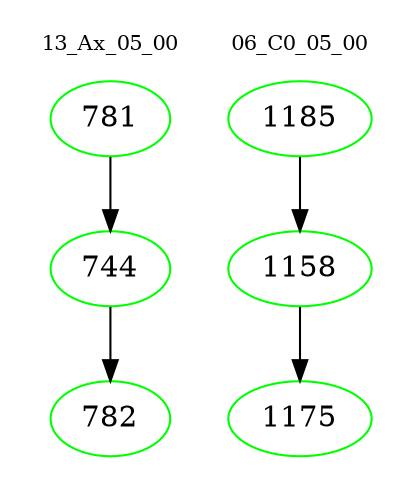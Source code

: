digraph{
subgraph cluster_0 {
color = white
label = "13_Ax_05_00";
fontsize=10;
T0_781 [label="781", color="green"]
T0_781 -> T0_744 [color="black"]
T0_744 [label="744", color="green"]
T0_744 -> T0_782 [color="black"]
T0_782 [label="782", color="green"]
}
subgraph cluster_1 {
color = white
label = "06_C0_05_00";
fontsize=10;
T1_1185 [label="1185", color="green"]
T1_1185 -> T1_1158 [color="black"]
T1_1158 [label="1158", color="green"]
T1_1158 -> T1_1175 [color="black"]
T1_1175 [label="1175", color="green"]
}
}
